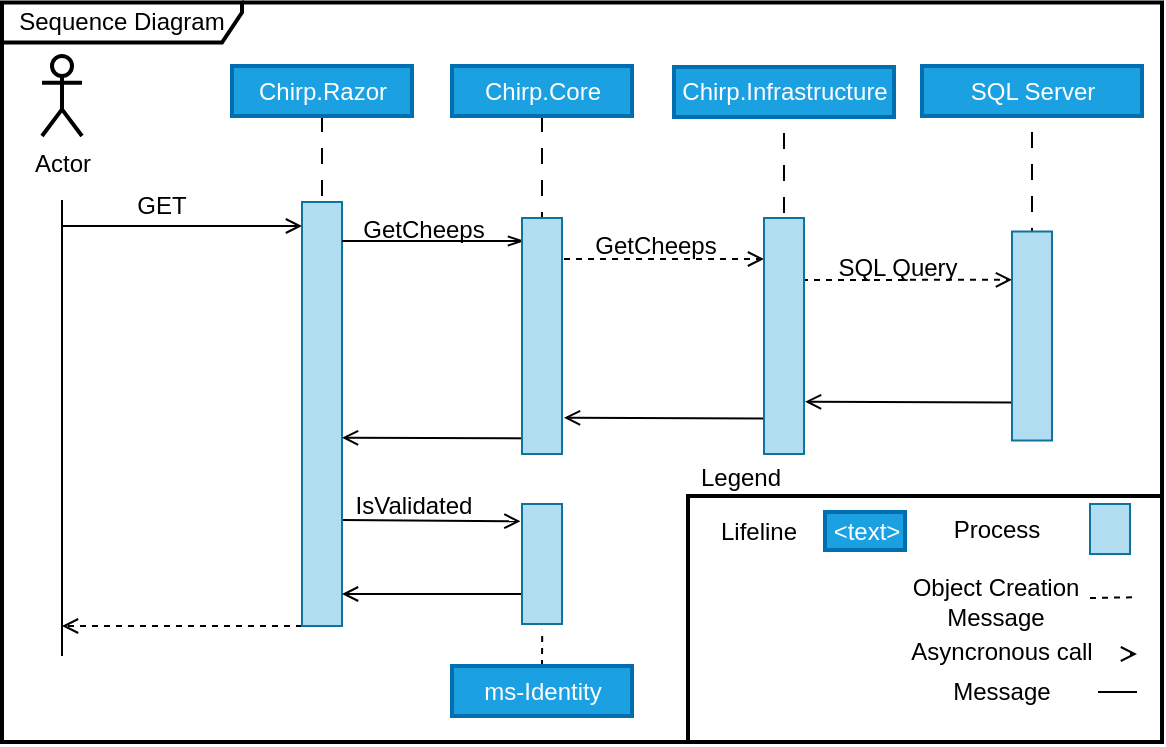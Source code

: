 <mxfile scale="1" border="15">
    <diagram id="4HE4Q98xuia7YzqyNeRx" name="Page-1">
        <mxGraphModel dx="603" dy="647" grid="0" gridSize="10" guides="1" tooltips="1" connect="1" arrows="1" fold="1" page="1" pageScale="1" pageWidth="827" pageHeight="1169" background="#ffffff" math="0" shadow="0">
            <root>
                <mxCell id="0"/>
                <mxCell id="1" parent="0"/>
                <mxCell id="14" style="edgeStyle=none;html=1;entryX=0.5;entryY=0;entryDx=0;entryDy=0;dashed=1;dashPattern=8 8;strokeColor=#000000;fontColor=#000000;endArrow=none;endFill=0;exitX=0.5;exitY=1;exitDx=0;exitDy=0;" parent="1" source="3" target="12" edge="1">
                    <mxGeometry relative="1" as="geometry">
                        <mxPoint x="210" y="85" as="sourcePoint"/>
                    </mxGeometry>
                </mxCell>
                <mxCell id="3" value="Chirp.Razor" style="html=1;strokeColor=#006EAF;strokeWidth=2;fillColor=#1ba1e2;fontColor=#ffffff;" parent="1" vertex="1">
                    <mxGeometry x="165" y="55" width="90" height="25" as="geometry"/>
                </mxCell>
                <mxCell id="4" value="&lt;font color=&quot;#000000&quot;&gt;Actor&lt;/font&gt;" style="shape=umlActor;verticalLabelPosition=bottom;verticalAlign=top;html=1;strokeColor=#000000;strokeWidth=2;" parent="1" vertex="1">
                    <mxGeometry x="70" y="50" width="20" height="40" as="geometry"/>
                </mxCell>
                <mxCell id="8" value="" style="endArrow=none;html=1;strokeColor=#000000;" parent="1" edge="1">
                    <mxGeometry width="50" height="50" relative="1" as="geometry">
                        <mxPoint x="80" y="122" as="sourcePoint"/>
                        <mxPoint x="80" y="350" as="targetPoint"/>
                    </mxGeometry>
                </mxCell>
                <mxCell id="10" value="" style="endArrow=open;html=1;strokeColor=#000000;fontColor=#000000;endFill=0;" parent="1" edge="1">
                    <mxGeometry width="50" height="50" relative="1" as="geometry">
                        <mxPoint x="80" y="135" as="sourcePoint"/>
                        <mxPoint x="200" y="135" as="targetPoint"/>
                    </mxGeometry>
                </mxCell>
                <mxCell id="11" value="Sequence Diagram" style="shape=umlFrame;whiteSpace=wrap;html=1;strokeColor=#000000;strokeWidth=2;width=120;height=20;" parent="1" vertex="1">
                    <mxGeometry x="50" y="23.25" width="580" height="369.75" as="geometry"/>
                </mxCell>
                <mxCell id="45" style="edgeStyle=none;html=1;exitX=0;exitY=1;exitDx=0;exitDy=0;dashed=1;strokeColor=#000000;fontColor=#000000;endArrow=open;endFill=0;targetPerimeterSpacing=18;" parent="1" source="12" edge="1">
                    <mxGeometry relative="1" as="geometry">
                        <mxPoint x="80" y="335" as="targetPoint"/>
                    </mxGeometry>
                </mxCell>
                <mxCell id="46" style="edgeStyle=none;html=1;exitX=1;exitY=0.75;exitDx=0;exitDy=0;strokeColor=#000000;fontColor=#000000;endArrow=open;endFill=0;targetPerimeterSpacing=18;entryX=-0.039;entryY=0.144;entryDx=0;entryDy=0;entryPerimeter=0;" parent="1" source="12" target="48" edge="1">
                    <mxGeometry relative="1" as="geometry">
                        <mxPoint x="310" y="281.94" as="targetPoint"/>
                    </mxGeometry>
                </mxCell>
                <mxCell id="12" value="" style="html=1;strokeColor=#10739e;strokeWidth=1;fillColor=#b1ddf0;" parent="1" vertex="1">
                    <mxGeometry x="200" y="123" width="20" height="212" as="geometry"/>
                </mxCell>
                <mxCell id="13" value="GET" style="text;html=1;strokeColor=none;fillColor=none;align=center;verticalAlign=middle;whiteSpace=wrap;rounded=0;strokeWidth=1;fontColor=#000000;" parent="1" vertex="1">
                    <mxGeometry x="100" y="115" width="60" height="20" as="geometry"/>
                </mxCell>
                <mxCell id="15" style="edgeStyle=none;html=1;entryX=0.5;entryY=0;entryDx=0;entryDy=0;dashed=1;dashPattern=8 8;strokeColor=#000000;fontColor=#000000;endArrow=none;endFill=0;exitX=0.5;exitY=1;exitDx=0;exitDy=0;" parent="1" target="17" edge="1">
                    <mxGeometry relative="1" as="geometry">
                        <mxPoint x="441" y="72.5" as="sourcePoint"/>
                    </mxGeometry>
                </mxCell>
                <mxCell id="16" value="Chirp.Infrastructure" style="html=1;strokeColor=#006EAF;strokeWidth=2;fillColor=#1ba1e2;fontColor=#ffffff;" parent="1" vertex="1">
                    <mxGeometry x="386" y="55.5" width="110" height="25" as="geometry"/>
                </mxCell>
                <mxCell id="31" style="edgeStyle=none;html=1;entryX=0;entryY=0.25;entryDx=0;entryDy=0;dashed=1;strokeColor=#000000;fontColor=#000000;endArrow=open;endFill=0;targetPerimeterSpacing=18;" parent="1" edge="1">
                    <mxGeometry relative="1" as="geometry">
                        <mxPoint x="450" y="162" as="sourcePoint"/>
                        <mxPoint x="555" y="161.875" as="targetPoint"/>
                    </mxGeometry>
                </mxCell>
                <mxCell id="18" style="edgeStyle=none;html=1;exitX=0.5;exitY=1;exitDx=0;exitDy=0;entryX=0.5;entryY=0;entryDx=0;entryDy=0;dashed=1;dashPattern=8 8;strokeColor=#000000;fontColor=#000000;endArrow=none;endFill=0;" parent="1" source="19" target="20" edge="1">
                    <mxGeometry relative="1" as="geometry"/>
                </mxCell>
                <mxCell id="19" value="Chirp.Core" style="html=1;strokeColor=#006EAF;strokeWidth=2;fillColor=#1ba1e2;fontColor=#ffffff;" parent="1" vertex="1">
                    <mxGeometry x="275" y="55" width="90" height="25" as="geometry"/>
                </mxCell>
                <mxCell id="25" style="edgeStyle=none;html=1;exitX=1;exitY=0.25;exitDx=0;exitDy=0;entryX=0;entryY=0.25;entryDx=0;entryDy=0;strokeColor=#000000;fontColor=#000000;endArrow=open;endFill=0;dashed=1;" parent="1" edge="1">
                    <mxGeometry relative="1" as="geometry">
                        <mxPoint x="331" y="151.5" as="sourcePoint"/>
                        <mxPoint x="431" y="151.5" as="targetPoint"/>
                    </mxGeometry>
                </mxCell>
                <mxCell id="22" value="" style="endArrow=openThin;html=1;strokeColor=#000000;fontColor=#000000;exitX=1;exitY=0.25;exitDx=0;exitDy=0;entryX=0;entryY=0.25;entryDx=0;entryDy=0;endFill=0;" parent="1" edge="1">
                    <mxGeometry width="50" height="50" relative="1" as="geometry">
                        <mxPoint x="220" y="142.5" as="sourcePoint"/>
                        <mxPoint x="311" y="142.5" as="targetPoint"/>
                    </mxGeometry>
                </mxCell>
                <mxCell id="23" value="GetCheeps" style="text;html=1;strokeColor=none;fillColor=none;align=center;verticalAlign=middle;whiteSpace=wrap;rounded=0;strokeWidth=1;fontColor=#000000;" parent="1" vertex="1">
                    <mxGeometry x="347" y="135" width="60" height="20" as="geometry"/>
                </mxCell>
                <mxCell id="27" style="edgeStyle=none;html=1;entryX=0.5;entryY=0;entryDx=0;entryDy=0;dashed=1;dashPattern=8 8;strokeColor=#000000;fontColor=#000000;endArrow=none;endFill=0;exitX=0.5;exitY=1;exitDx=0;exitDy=0;" parent="1" target="29" edge="1">
                    <mxGeometry relative="1" as="geometry">
                        <mxPoint x="565" y="72.0" as="sourcePoint"/>
                    </mxGeometry>
                </mxCell>
                <mxCell id="28" value="SQL Server" style="html=1;strokeColor=#006EAF;strokeWidth=2;fillColor=#1ba1e2;fontColor=#ffffff;" parent="1" vertex="1">
                    <mxGeometry x="510" y="55" width="110" height="25" as="geometry"/>
                </mxCell>
                <mxCell id="37" style="edgeStyle=none;html=1;exitX=0;exitY=1;exitDx=0;exitDy=0;strokeColor=#000000;fontColor=#000000;endArrow=open;endFill=0;targetPerimeterSpacing=18;entryX=1.026;entryY=0.931;entryDx=0;entryDy=0;entryPerimeter=0;" parent="1" edge="1">
                    <mxGeometry relative="1" as="geometry">
                        <mxPoint x="555" y="223.25" as="sourcePoint"/>
                        <mxPoint x="451.52" y="222.858" as="targetPoint"/>
                    </mxGeometry>
                </mxCell>
                <mxCell id="29" value="" style="html=1;strokeColor=#10739e;strokeWidth=1;fillColor=#b1ddf0;" parent="1" vertex="1">
                    <mxGeometry x="555" y="137.75" width="20" height="104.5" as="geometry"/>
                </mxCell>
                <mxCell id="34" value="GetCheeps" style="text;html=1;strokeColor=none;fillColor=none;align=center;verticalAlign=middle;whiteSpace=wrap;rounded=0;strokeWidth=1;fontColor=#000000;" parent="1" vertex="1">
                    <mxGeometry x="231" y="127" width="60" height="20" as="geometry"/>
                </mxCell>
                <mxCell id="35" value="SQL Query" style="text;html=1;strokeColor=none;fillColor=none;align=center;verticalAlign=middle;whiteSpace=wrap;rounded=0;strokeWidth=1;fontColor=#000000;" parent="1" vertex="1">
                    <mxGeometry x="463" y="145.75" width="70" height="20" as="geometry"/>
                </mxCell>
                <mxCell id="41" style="edgeStyle=none;html=1;exitX=0;exitY=1;exitDx=0;exitDy=0;strokeColor=#000000;fontColor=#000000;endArrow=open;endFill=0;targetPerimeterSpacing=18;entryX=1.026;entryY=0.931;entryDx=0;entryDy=0;entryPerimeter=0;" parent="1" edge="1">
                    <mxGeometry relative="1" as="geometry">
                        <mxPoint x="434.48" y="231.25" as="sourcePoint"/>
                        <mxPoint x="331" y="230.858" as="targetPoint"/>
                    </mxGeometry>
                </mxCell>
                <mxCell id="43" style="edgeStyle=none;html=1;exitX=0;exitY=1;exitDx=0;exitDy=0;strokeColor=#000000;fontColor=#000000;endArrow=open;endFill=0;targetPerimeterSpacing=18;entryX=1.026;entryY=0.931;entryDx=0;entryDy=0;entryPerimeter=0;" parent="1" edge="1">
                    <mxGeometry relative="1" as="geometry">
                        <mxPoint x="323.48" y="241.25" as="sourcePoint"/>
                        <mxPoint x="220" y="240.858" as="targetPoint"/>
                    </mxGeometry>
                </mxCell>
                <mxCell id="20" value="" style="html=1;strokeColor=#10739e;strokeWidth=1;fillColor=#b1ddf0;" parent="1" vertex="1">
                    <mxGeometry x="310" y="131" width="20" height="118" as="geometry"/>
                </mxCell>
                <mxCell id="17" value="" style="html=1;strokeColor=#10739e;strokeWidth=1;fillColor=#b1ddf0;" parent="1" vertex="1">
                    <mxGeometry x="431" y="131" width="20" height="118" as="geometry"/>
                </mxCell>
                <mxCell id="47" value="IsValidated" style="text;html=1;strokeColor=none;fillColor=none;align=center;verticalAlign=middle;whiteSpace=wrap;rounded=0;strokeWidth=1;fontColor=#000000;" parent="1" vertex="1">
                    <mxGeometry x="221.0" y="265" width="70" height="20" as="geometry"/>
                </mxCell>
                <mxCell id="49" style="edgeStyle=none;html=1;exitX=0;exitY=0.75;exitDx=0;exitDy=0;strokeColor=#000000;fontColor=#000000;endArrow=open;endFill=0;targetPerimeterSpacing=18;" parent="1" source="48" edge="1">
                    <mxGeometry relative="1" as="geometry">
                        <mxPoint x="220" y="319" as="targetPoint"/>
                    </mxGeometry>
                </mxCell>
                <mxCell id="48" value="" style="html=1;strokeColor=#10739e;strokeWidth=1;fillColor=#b1ddf0;" parent="1" vertex="1">
                    <mxGeometry x="310" y="274" width="20" height="60" as="geometry"/>
                </mxCell>
                <mxCell id="51" style="edgeStyle=none;html=1;exitX=0.5;exitY=0;exitDx=0;exitDy=0;entryX=0.506;entryY=1.049;entryDx=0;entryDy=0;entryPerimeter=0;strokeColor=#000000;fontColor=#000000;endArrow=none;endFill=0;targetPerimeterSpacing=18;dashed=1;" parent="1" source="50" target="48" edge="1">
                    <mxGeometry relative="1" as="geometry"/>
                </mxCell>
                <mxCell id="50" value="ms-Identity" style="html=1;strokeColor=#006EAF;strokeWidth=2;fillColor=#1ba1e2;fontColor=#ffffff;" parent="1" vertex="1">
                    <mxGeometry x="275" y="355" width="90" height="25" as="geometry"/>
                </mxCell>
                <mxCell id="57" value="" style="html=1;strokeColor=#10739e;strokeWidth=1;fillColor=#b1ddf0;" parent="1" vertex="1">
                    <mxGeometry x="594" y="274" width="20" height="25" as="geometry"/>
                </mxCell>
                <mxCell id="58" value="" style="rounded=0;whiteSpace=wrap;html=1;sketch=0;strokeColor=#000000;strokeWidth=2;fontColor=#000000;fillColor=none;gradientColor=none;" parent="1" vertex="1">
                    <mxGeometry x="393" y="270" width="237" height="123" as="geometry"/>
                </mxCell>
                <mxCell id="59" value="Process" style="text;html=1;strokeColor=none;fillColor=none;align=center;verticalAlign=middle;whiteSpace=wrap;rounded=0;sketch=0;strokeWidth=2;fontColor=#000000;" parent="1" vertex="1">
                    <mxGeometry x="517.5" y="277" width="59" height="19" as="geometry"/>
                </mxCell>
                <mxCell id="60" style="edgeStyle=none;html=1;entryX=0;entryY=0.25;entryDx=0;entryDy=0;dashed=1;strokeColor=#000000;fontColor=#000000;endArrow=none;endFill=0;targetPerimeterSpacing=18;" parent="1" edge="1">
                    <mxGeometry relative="1" as="geometry">
                        <mxPoint x="594" y="321" as="sourcePoint"/>
                        <mxPoint x="617.5" y="320.615" as="targetPoint"/>
                    </mxGeometry>
                </mxCell>
                <mxCell id="61" value="Object Creation Message" style="text;html=1;strokeColor=none;fillColor=none;align=center;verticalAlign=middle;whiteSpace=wrap;rounded=0;sketch=0;strokeWidth=2;fontColor=#000000;" parent="1" vertex="1">
                    <mxGeometry x="499" y="313" width="96" height="19" as="geometry"/>
                </mxCell>
                <mxCell id="62" style="edgeStyle=none;html=1;entryX=0;entryY=0.25;entryDx=0;entryDy=0;strokeColor=#000000;fontColor=#000000;endArrow=open;endFill=0;targetPerimeterSpacing=1;startArrow=none;startFill=0;" parent="1" edge="1">
                    <mxGeometry relative="1" as="geometry">
                        <mxPoint x="614" y="349" as="sourcePoint"/>
                        <mxPoint x="617.5" y="349.005" as="targetPoint"/>
                    </mxGeometry>
                </mxCell>
                <mxCell id="63" value="Asyncronous call" style="text;html=1;strokeColor=none;fillColor=none;align=center;verticalAlign=middle;whiteSpace=wrap;rounded=0;sketch=0;strokeWidth=2;fontColor=#000000;" parent="1" vertex="1">
                    <mxGeometry x="501.5" y="338" width="96" height="19" as="geometry"/>
                </mxCell>
                <mxCell id="65" style="edgeStyle=none;html=1;entryX=0;entryY=0.25;entryDx=0;entryDy=0;strokeColor=#000000;fontColor=#000000;endArrow=none;endFill=0;targetPerimeterSpacing=18;" parent="1" edge="1">
                    <mxGeometry relative="1" as="geometry">
                        <mxPoint x="598" y="368" as="sourcePoint"/>
                        <mxPoint x="617.5" y="367.995" as="targetPoint"/>
                    </mxGeometry>
                </mxCell>
                <mxCell id="66" value="Message" style="text;html=1;strokeColor=none;fillColor=none;align=center;verticalAlign=middle;whiteSpace=wrap;rounded=0;sketch=0;strokeWidth=2;fontColor=#000000;" parent="1" vertex="1">
                    <mxGeometry x="501.5" y="358" width="96" height="19" as="geometry"/>
                </mxCell>
                <mxCell id="67" value="&amp;lt;text&amp;gt;" style="html=1;strokeColor=#006EAF;strokeWidth=2;fillColor=#1ba1e2;fontColor=#ffffff;" parent="1" vertex="1">
                    <mxGeometry x="461.5" y="278" width="40" height="19" as="geometry"/>
                </mxCell>
                <mxCell id="68" value="Lifeline" style="text;html=1;strokeColor=none;fillColor=none;align=center;verticalAlign=middle;whiteSpace=wrap;rounded=0;sketch=0;strokeWidth=2;fontColor=#000000;" parent="1" vertex="1">
                    <mxGeometry x="399" y="278" width="59" height="19" as="geometry"/>
                </mxCell>
                <mxCell id="71" value="Legend" style="text;html=1;strokeColor=none;fillColor=none;align=center;verticalAlign=middle;whiteSpace=wrap;rounded=0;sketch=0;strokeWidth=2;fontColor=#000000;" parent="1" vertex="1">
                    <mxGeometry x="390" y="251" width="59" height="19" as="geometry"/>
                </mxCell>
            </root>
        </mxGraphModel>
    </diagram>
</mxfile>